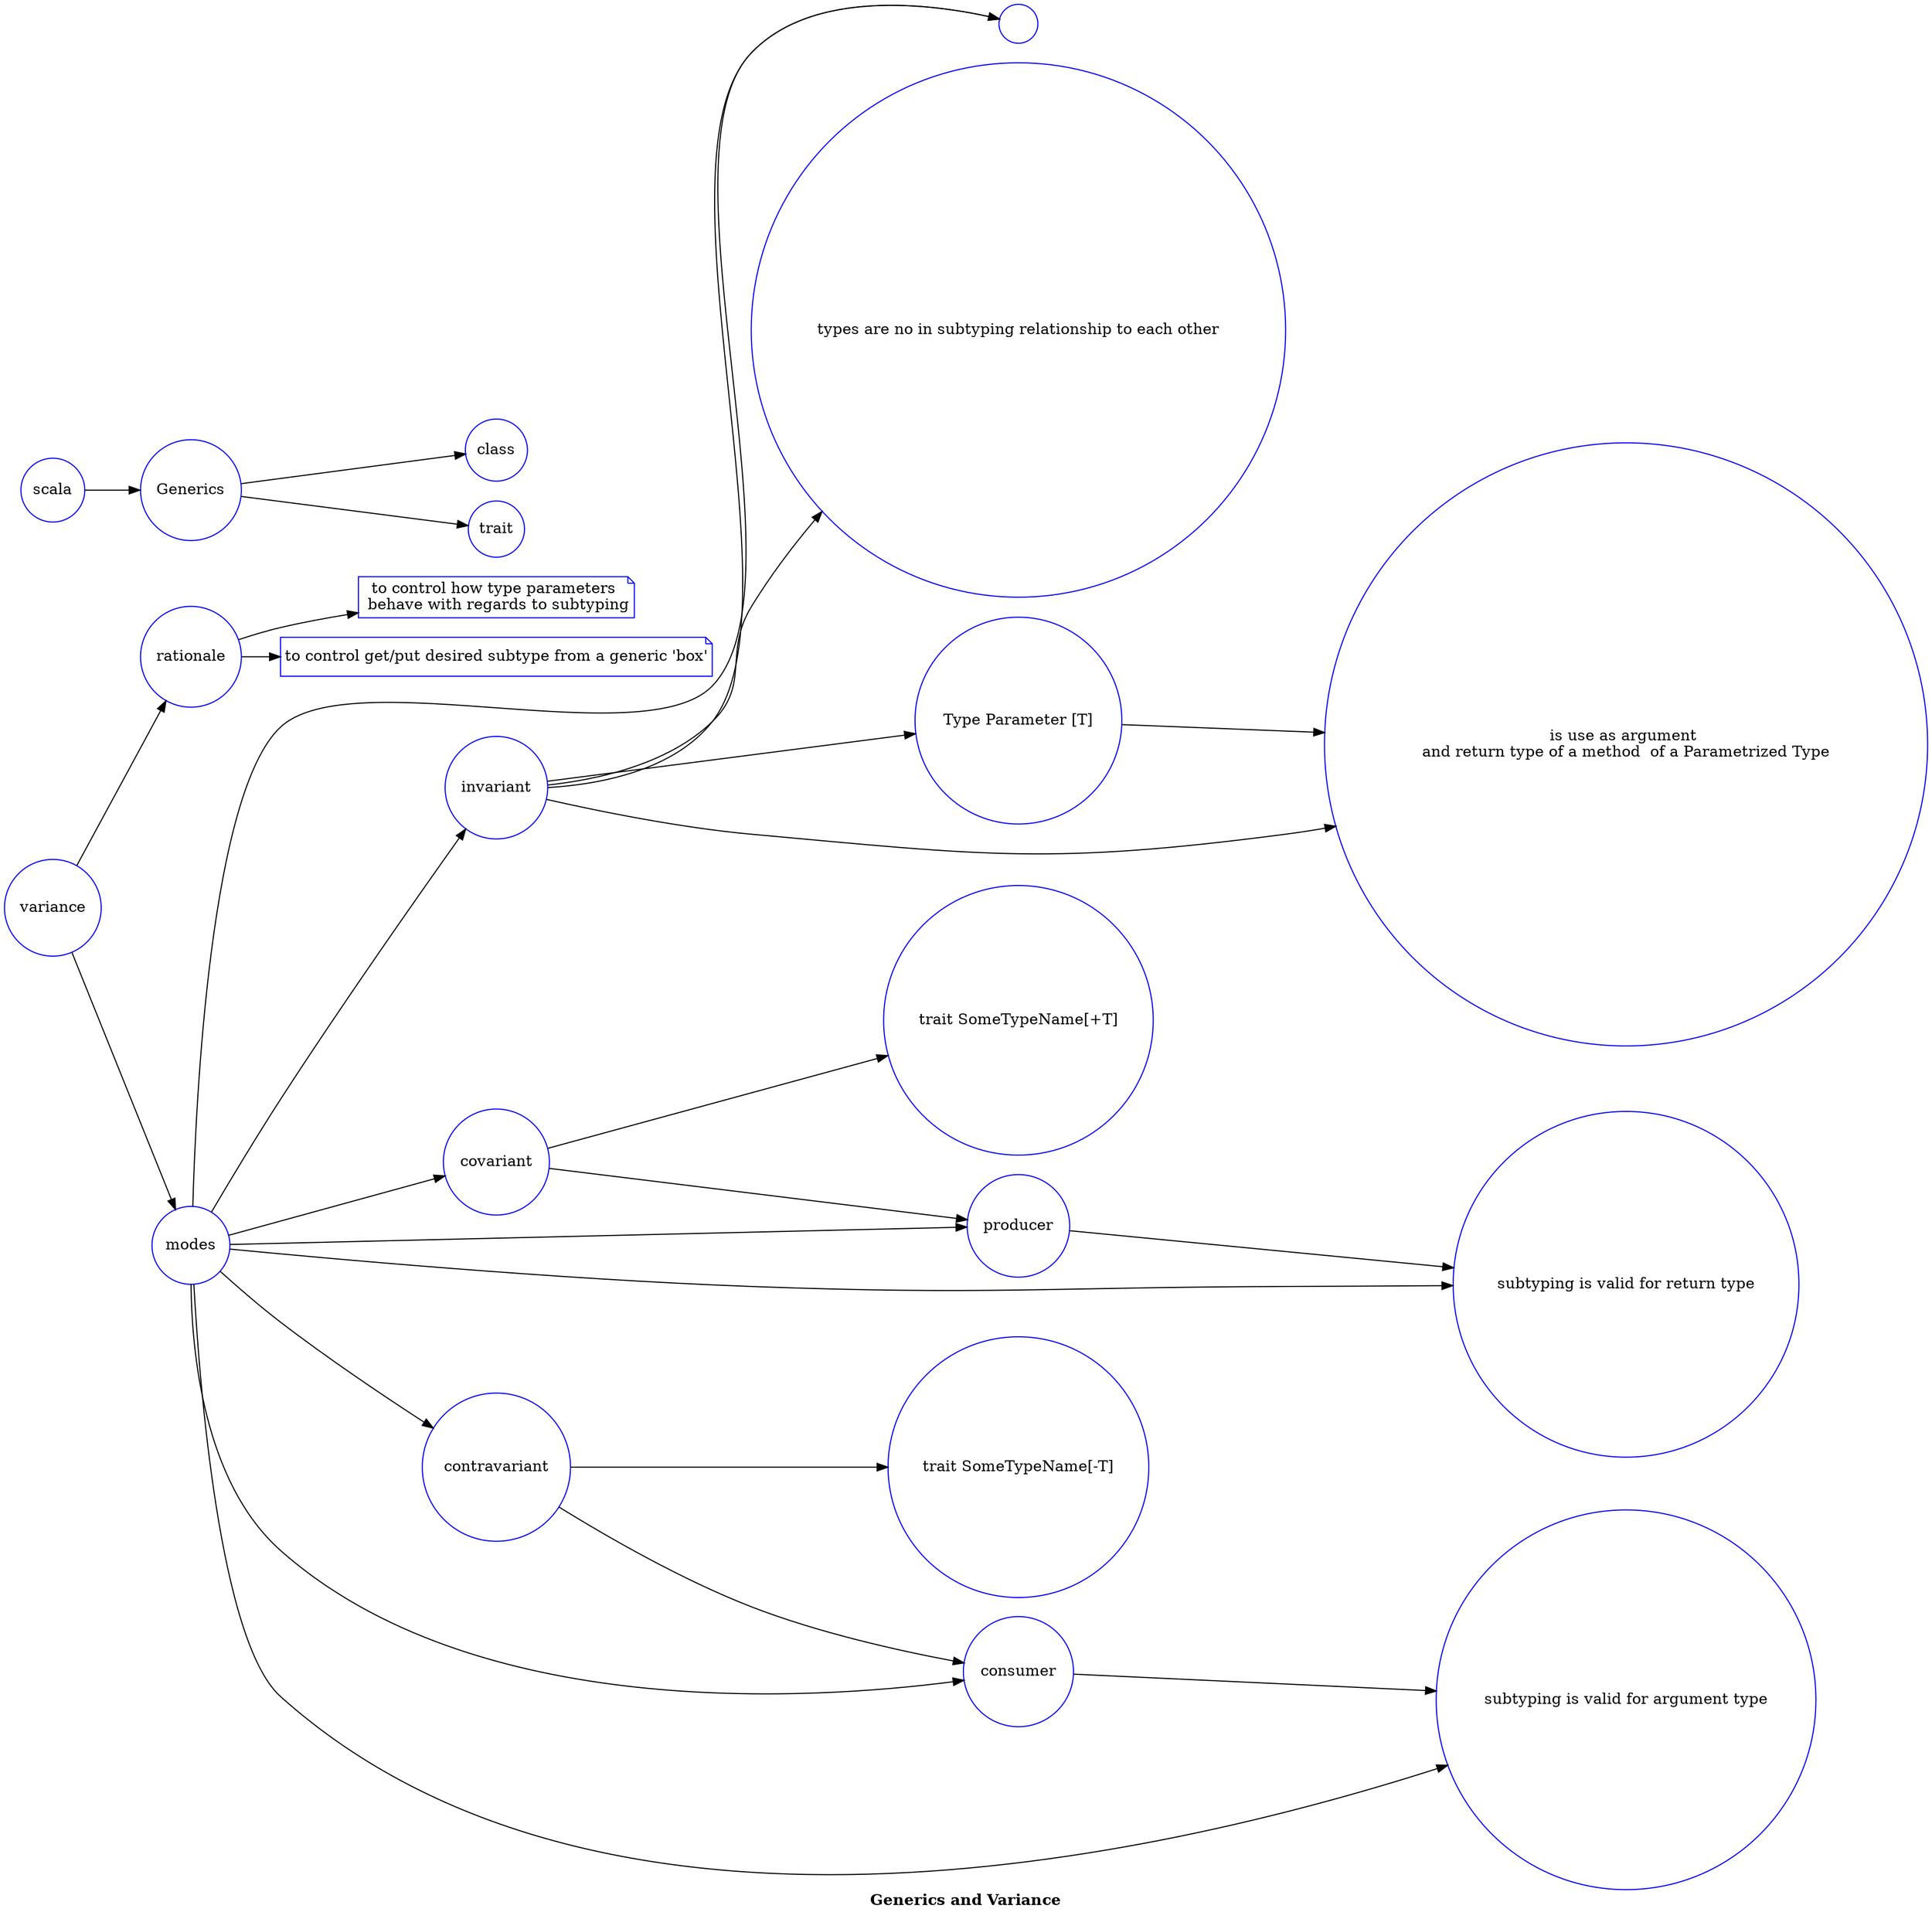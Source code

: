 digraph scala_generics_and_variance {
	rankdir = "LR";
	compound = true;
	label  = <<B>Generics and Variance</B>>;
	node [ shape = circle color = blue style = filled fillcolor = white margin = 0.05];

	invariant_param_type_ex [ label = "trait SomeTypeName[T]" ];
	covariant_param_type_ex [ label = "trait SomeTypeName[+T]" ];
	contravariant_param_type_ex [ label = "trait SomeTypeName[-T]" ];
	
	variance_rationale_1 [ shape = note label = "to control how type parameters \n behave with regards to subtyping" ]
	variance_rationale_2 [ shape = note label = "to control get/put desired subtype from a generic 'box'" ]
	
	"scala" -> "Generics";
	"Generics" -> {
	    "class";
	    "trait";
    }

	"variance" -> "rationale";
	"rationale" -> {
	    variance_rationale_1;
	    variance_rationale_2;
	}
	"variance" -> "modes";
	"modes" -> {
	    "invariant" -> "";
	    "covariant" -> "producer" -> "subtyping is valid for return type";
	    "contravariant" -> "consumer" -> "subtyping is valid for argument type";
	}
	"invariant" -> {
	    invariant_param_type_ex [ label = "types are no in subtyping relationship to each other" ];
	    "Type Parameter [T]" -> "is use as argument \n and return type of a method \ of a Parametrized Type ";
	}
	"covariant" -> covariant_param_type_ex;
	"contravariant" -> contravariant_param_type_ex;
}



